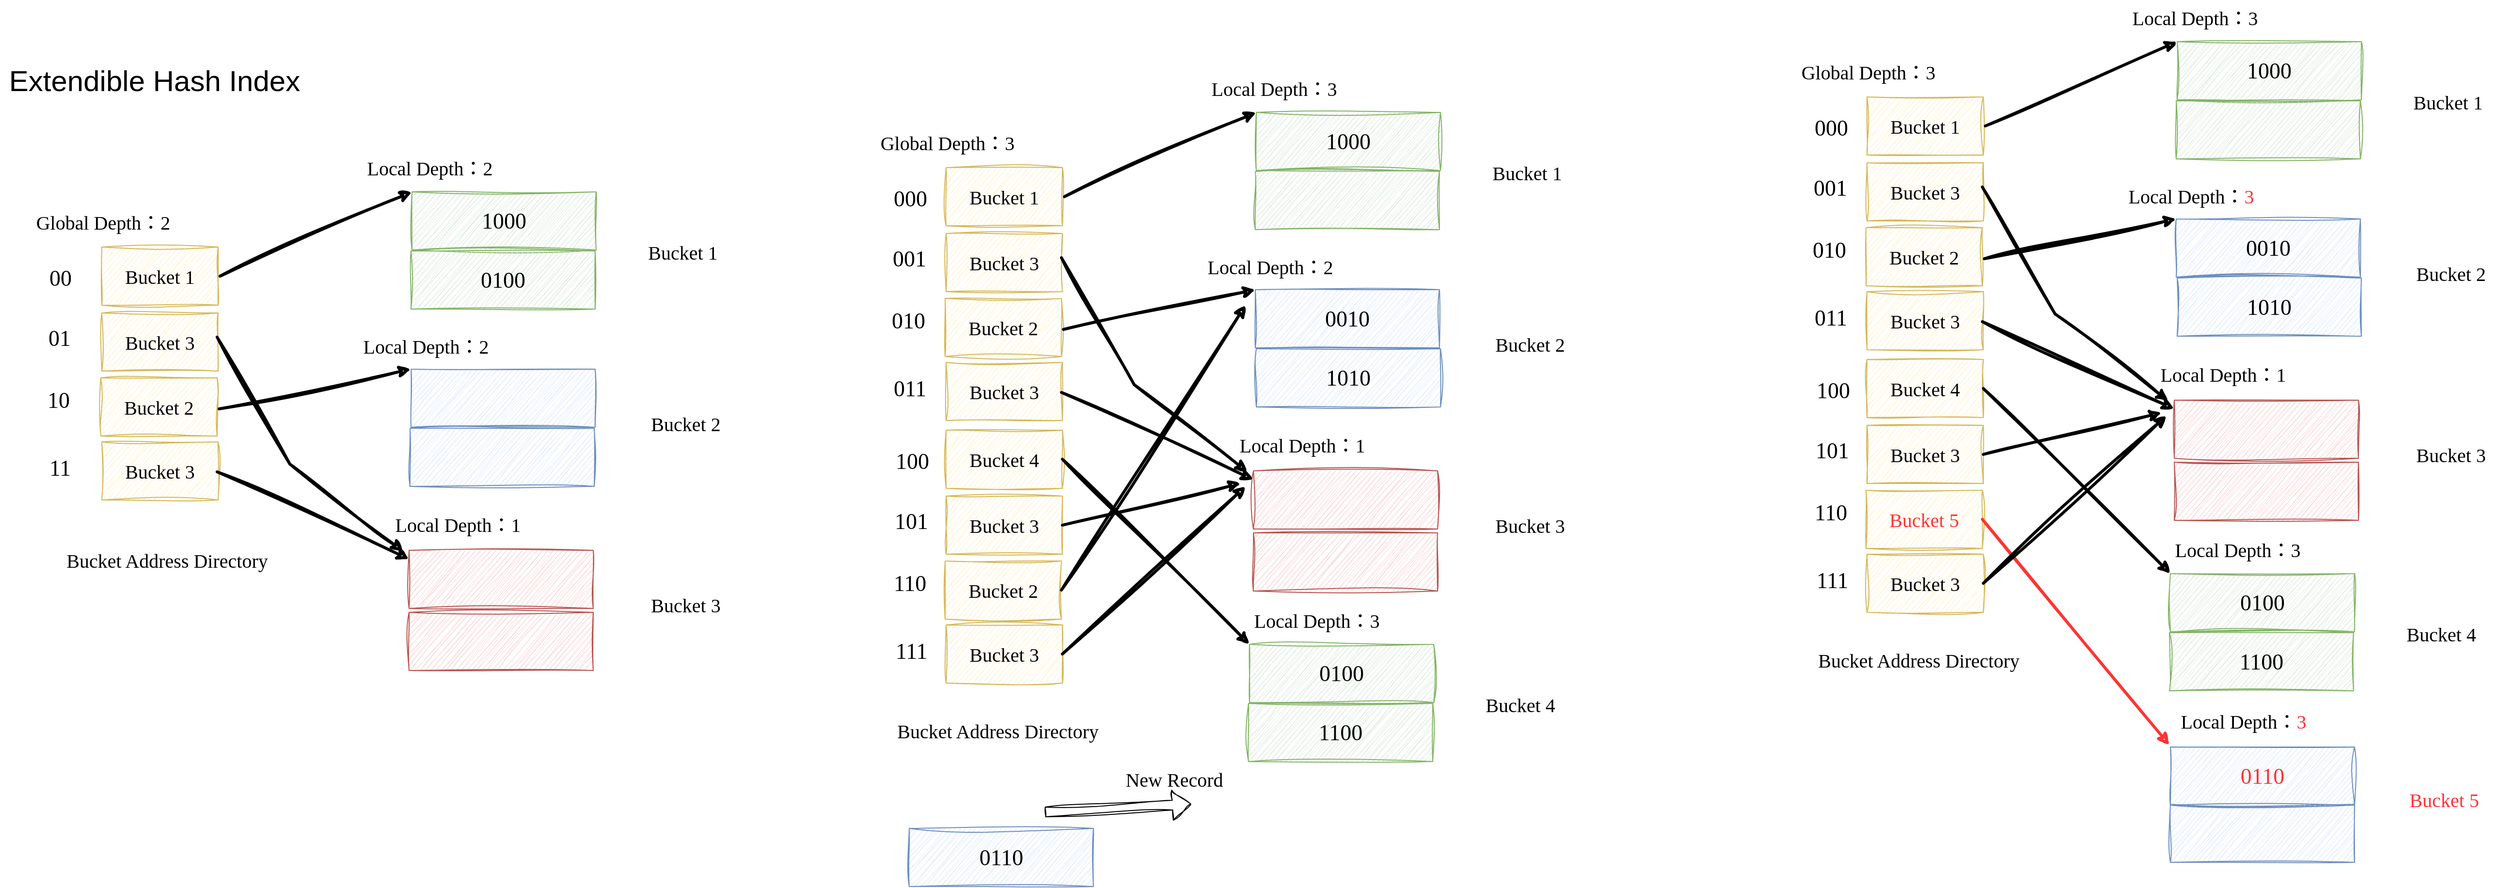<mxfile version="22.1.0" type="github">
  <diagram name="第 1 页" id="Q8duIhHhUfBPON7KNC7M">
    <mxGraphModel dx="1992" dy="2708" grid="0" gridSize="10" guides="0" tooltips="1" connect="1" arrows="1" fold="1" page="0" pageScale="1" pageWidth="827" pageHeight="1169" math="0" shadow="0">
      <root>
        <mxCell id="0" />
        <mxCell id="1" parent="0" />
        <mxCell id="cExm4EOuze4kh879jA_V-1" value="Bucket 1" style="rounded=0;whiteSpace=wrap;html=1;sketch=1;curveFitting=1;jiggle=2;fontFamily=Comic Sans MS;fillColor=#fff2cc;strokeColor=#d6b656;fontSize=20;" parent="1" vertex="1">
          <mxGeometry x="151" y="-1061" width="120" height="60" as="geometry" />
        </mxCell>
        <mxCell id="cExm4EOuze4kh879jA_V-2" value="Bucket 3" style="rounded=0;whiteSpace=wrap;html=1;sketch=1;curveFitting=1;jiggle=2;fontFamily=Comic Sans MS;fillColor=#fff2cc;strokeColor=#d6b656;fontSize=20;" parent="1" vertex="1">
          <mxGeometry x="151" y="-993" width="120" height="60" as="geometry" />
        </mxCell>
        <mxCell id="cExm4EOuze4kh879jA_V-3" value="Bucket 2" style="rounded=0;whiteSpace=wrap;html=1;sketch=1;curveFitting=1;jiggle=2;fontFamily=Comic Sans MS;fillColor=#fff2cc;strokeColor=#d6b656;fontSize=20;" parent="1" vertex="1">
          <mxGeometry x="150" y="-926" width="120" height="60" as="geometry" />
        </mxCell>
        <mxCell id="cExm4EOuze4kh879jA_V-7" value="Bucket 3" style="rounded=0;whiteSpace=wrap;html=1;sketch=1;curveFitting=1;jiggle=2;fontFamily=Comic Sans MS;fillColor=#fff2cc;strokeColor=#d6b656;fontSize=20;" parent="1" vertex="1">
          <mxGeometry x="151" y="-860" width="120" height="60" as="geometry" />
        </mxCell>
        <mxCell id="cExm4EOuze4kh879jA_V-8" value="&lt;span style=&quot;font-size: 23px;&quot;&gt;1000&lt;/span&gt;" style="rounded=0;whiteSpace=wrap;html=1;sketch=1;curveFitting=1;jiggle=2;fontFamily=Comic Sans MS;fillColor=#d5e8d4;strokeColor=#82b366;" parent="1" vertex="1">
          <mxGeometry x="471" y="-1118" width="190" height="60" as="geometry" />
        </mxCell>
        <mxCell id="cExm4EOuze4kh879jA_V-9" value="" style="rounded=0;whiteSpace=wrap;html=1;sketch=1;curveFitting=1;jiggle=2;fontFamily=Comic Sans MS;fillColor=#f8cecc;strokeColor=#b85450;" parent="1" vertex="1">
          <mxGeometry x="468" y="-748" width="190" height="60" as="geometry" />
        </mxCell>
        <mxCell id="cExm4EOuze4kh879jA_V-10" value="" style="rounded=0;whiteSpace=wrap;html=1;sketch=1;curveFitting=1;jiggle=2;fontFamily=Comic Sans MS;fillColor=#d5e8d4;strokeColor=#82b366;" parent="1" vertex="1">
          <mxGeometry x="470" y="-1057" width="190" height="60" as="geometry" />
        </mxCell>
        <mxCell id="cExm4EOuze4kh879jA_V-12" value="&lt;font style=&quot;font-size: 23px;&quot;&gt;0010&lt;/font&gt;" style="rounded=0;whiteSpace=wrap;html=1;sketch=1;curveFitting=1;jiggle=2;fontFamily=Comic Sans MS;fillColor=#dae8fc;strokeColor=#6c8ebf;fontSize=23;" parent="1" vertex="1">
          <mxGeometry x="470" y="-935" width="190" height="60" as="geometry" />
        </mxCell>
        <mxCell id="cExm4EOuze4kh879jA_V-13" value="1010" style="rounded=0;whiteSpace=wrap;html=1;sketch=1;curveFitting=1;jiggle=2;fontFamily=Comic Sans MS;fillColor=#dae8fc;strokeColor=#6c8ebf;fontSize=23;" parent="1" vertex="1">
          <mxGeometry x="471" y="-874" width="190" height="60" as="geometry" />
        </mxCell>
        <mxCell id="Nz6cZ3UgfN3enogNb3HP-1" value="&lt;font style=&quot;font-size: 20px;&quot;&gt;Global Depth：3&lt;/font&gt;" style="text;html=1;align=center;verticalAlign=middle;resizable=0;points=[];autosize=1;strokeColor=none;fillColor=none;fontFamily=Comic Sans MS;" parent="1" vertex="1">
          <mxGeometry x="67" y="-1105" width="170" height="36" as="geometry" />
        </mxCell>
        <mxCell id="Nz6cZ3UgfN3enogNb3HP-2" value="" style="rounded=0;whiteSpace=wrap;html=1;sketch=1;curveFitting=1;jiggle=2;fontFamily=Comic Sans MS;fillColor=#f8cecc;strokeColor=#b85450;" parent="1" vertex="1">
          <mxGeometry x="468" y="-684" width="190" height="60" as="geometry" />
        </mxCell>
        <mxCell id="Nz6cZ3UgfN3enogNb3HP-3" value="&lt;font style=&quot;font-size: 20px;&quot;&gt;Local Depth：3&lt;/font&gt;" style="text;html=1;align=center;verticalAlign=middle;resizable=0;points=[];autosize=1;strokeColor=none;fillColor=none;fontFamily=Comic Sans MS;" parent="1" vertex="1">
          <mxGeometry x="408" y="-1161" width="161" height="36" as="geometry" />
        </mxCell>
        <mxCell id="Nz6cZ3UgfN3enogNb3HP-4" value="&lt;font style=&quot;font-size: 20px;&quot;&gt;Local Depth：2&lt;/font&gt;" style="text;html=1;align=center;verticalAlign=middle;resizable=0;points=[];autosize=1;strokeColor=none;fillColor=none;fontFamily=Comic Sans MS;" parent="1" vertex="1">
          <mxGeometry x="404" y="-977" width="161" height="36" as="geometry" />
        </mxCell>
        <mxCell id="Nz6cZ3UgfN3enogNb3HP-5" value="&lt;font style=&quot;font-size: 20px;&quot;&gt;Local Depth：1&lt;/font&gt;" style="text;html=1;align=center;verticalAlign=middle;resizable=0;points=[];autosize=1;strokeColor=none;fillColor=none;fontFamily=Comic Sans MS;" parent="1" vertex="1">
          <mxGeometry x="439" y="-793" width="158" height="36" as="geometry" />
        </mxCell>
        <mxCell id="Nz6cZ3UgfN3enogNb3HP-6" value="" style="endArrow=classic;html=1;rounded=0;sketch=1;curveFitting=1;jiggle=2;entryX=0;entryY=0;entryDx=0;entryDy=0;strokeWidth=3;" parent="1" target="cExm4EOuze4kh879jA_V-8" edge="1">
          <mxGeometry width="50" height="50" relative="1" as="geometry">
            <mxPoint x="273" y="-1031" as="sourcePoint" />
            <mxPoint x="422" y="-1087" as="targetPoint" />
          </mxGeometry>
        </mxCell>
        <mxCell id="Nz6cZ3UgfN3enogNb3HP-7" value="" style="endArrow=classic;html=1;rounded=0;sketch=1;curveFitting=1;jiggle=2;entryX=-0.032;entryY=0.017;entryDx=0;entryDy=0;strokeWidth=3;entryPerimeter=0;" parent="1" target="cExm4EOuze4kh879jA_V-9" edge="1">
          <mxGeometry width="50" height="50" relative="1" as="geometry">
            <mxPoint x="270" y="-968" as="sourcePoint" />
            <mxPoint x="468" y="-1055" as="targetPoint" />
            <Array as="points">
              <mxPoint x="345" y="-837" />
            </Array>
          </mxGeometry>
        </mxCell>
        <mxCell id="Nz6cZ3UgfN3enogNb3HP-9" value="" style="endArrow=classic;html=1;rounded=0;sketch=1;curveFitting=1;jiggle=2;entryX=0;entryY=0;entryDx=0;entryDy=0;strokeWidth=3;" parent="1" target="cExm4EOuze4kh879jA_V-12" edge="1">
          <mxGeometry width="50" height="50" relative="1" as="geometry">
            <mxPoint x="272" y="-894" as="sourcePoint" />
            <mxPoint x="470" y="-981" as="targetPoint" />
          </mxGeometry>
        </mxCell>
        <mxCell id="Nz6cZ3UgfN3enogNb3HP-10" value="" style="endArrow=classic;html=1;rounded=0;sketch=1;curveFitting=1;jiggle=2;strokeWidth=3;entryX=0;entryY=0.15;entryDx=0;entryDy=0;entryPerimeter=0;" parent="1" target="cExm4EOuze4kh879jA_V-9" edge="1">
          <mxGeometry width="50" height="50" relative="1" as="geometry">
            <mxPoint x="270" y="-829" as="sourcePoint" />
            <mxPoint x="450" y="-739" as="targetPoint" />
          </mxGeometry>
        </mxCell>
        <mxCell id="Nz6cZ3UgfN3enogNb3HP-11" value="&lt;font style=&quot;font-size: 20px;&quot;&gt;Bucket 1&lt;/font&gt;" style="text;html=1;align=center;verticalAlign=middle;resizable=0;points=[];autosize=1;strokeColor=none;fillColor=none;fontFamily=Comic Sans MS;" parent="1" vertex="1">
          <mxGeometry x="701" y="-1074" width="97" height="36" as="geometry" />
        </mxCell>
        <mxCell id="Nz6cZ3UgfN3enogNb3HP-12" value="&lt;font style=&quot;font-size: 20px;&quot;&gt;Bucket 2&lt;/font&gt;" style="text;html=1;align=center;verticalAlign=middle;resizable=0;points=[];autosize=1;strokeColor=none;fillColor=none;fontFamily=Comic Sans MS;" parent="1" vertex="1">
          <mxGeometry x="702" y="-897" width="101" height="36" as="geometry" />
        </mxCell>
        <mxCell id="Nz6cZ3UgfN3enogNb3HP-13" value="&lt;font style=&quot;font-size: 20px;&quot;&gt;Bucket 3&lt;/font&gt;" style="text;html=1;align=center;verticalAlign=middle;resizable=0;points=[];autosize=1;strokeColor=none;fillColor=none;fontFamily=Comic Sans MS;" parent="1" vertex="1">
          <mxGeometry x="702" y="-710" width="101" height="36" as="geometry" />
        </mxCell>
        <mxCell id="Nz6cZ3UgfN3enogNb3HP-14" value="&lt;font style=&quot;font-size: 20px;&quot;&gt;Bucket Address Directory&lt;/font&gt;" style="text;html=1;align=center;verticalAlign=middle;resizable=0;points=[];autosize=1;strokeColor=none;fillColor=none;fontFamily=Comic Sans MS;" parent="1" vertex="1">
          <mxGeometry x="72" y="-498" width="263" height="36" as="geometry" />
        </mxCell>
        <mxCell id="Nz6cZ3UgfN3enogNb3HP-16" value="&lt;span style=&quot;color: rgb(0, 0, 0); font-family: &amp;quot;Comic Sans MS&amp;quot;; font-size: 23px; font-style: normal; font-variant-ligatures: normal; font-variant-caps: normal; font-weight: 400; letter-spacing: normal; orphans: 2; text-align: center; text-indent: 0px; text-transform: none; widows: 2; word-spacing: 0px; -webkit-text-stroke-width: 0px; background-color: rgb(255, 255, 255); text-decoration-thickness: initial; text-decoration-style: initial; text-decoration-color: initial; float: none; display: inline !important;&quot;&gt;000&lt;/span&gt;" style="text;whiteSpace=wrap;html=1;" parent="1" vertex="1">
          <mxGeometry x="95" y="-1049" width="56" height="50" as="geometry" />
        </mxCell>
        <mxCell id="Nz6cZ3UgfN3enogNb3HP-17" value="&lt;span style=&quot;color: rgb(0, 0, 0); font-family: &amp;quot;Comic Sans MS&amp;quot;; font-size: 23px; font-style: normal; font-variant-ligatures: normal; font-variant-caps: normal; font-weight: 400; letter-spacing: normal; orphans: 2; text-align: center; text-indent: 0px; text-transform: none; widows: 2; word-spacing: 0px; -webkit-text-stroke-width: 0px; background-color: rgb(255, 255, 255); text-decoration-thickness: initial; text-decoration-style: initial; text-decoration-color: initial; float: none; display: inline !important;&quot;&gt;001&lt;/span&gt;" style="text;whiteSpace=wrap;html=1;" parent="1" vertex="1">
          <mxGeometry x="94" y="-987" width="52" height="50" as="geometry" />
        </mxCell>
        <mxCell id="Nz6cZ3UgfN3enogNb3HP-18" value="&lt;span style=&quot;color: rgb(0, 0, 0); font-family: &amp;quot;Comic Sans MS&amp;quot;; font-size: 23px; font-style: normal; font-variant-ligatures: normal; font-variant-caps: normal; font-weight: 400; letter-spacing: normal; orphans: 2; text-align: center; text-indent: 0px; text-transform: none; widows: 2; word-spacing: 0px; -webkit-text-stroke-width: 0px; background-color: rgb(255, 255, 255); text-decoration-thickness: initial; text-decoration-style: initial; text-decoration-color: initial; float: none; display: inline !important;&quot;&gt;010&lt;/span&gt;" style="text;whiteSpace=wrap;html=1;" parent="1" vertex="1">
          <mxGeometry x="93" y="-923" width="52" height="50" as="geometry" />
        </mxCell>
        <mxCell id="Nz6cZ3UgfN3enogNb3HP-19" value="&lt;span style=&quot;color: rgb(0, 0, 0); font-family: &amp;quot;Comic Sans MS&amp;quot;; font-size: 23px; font-style: normal; font-variant-ligatures: normal; font-variant-caps: normal; font-weight: 400; letter-spacing: normal; orphans: 2; text-align: center; text-indent: 0px; text-transform: none; widows: 2; word-spacing: 0px; -webkit-text-stroke-width: 0px; background-color: rgb(255, 255, 255); text-decoration-thickness: initial; text-decoration-style: initial; text-decoration-color: initial; float: none; display: inline !important;&quot;&gt;011&lt;/span&gt;" style="text;whiteSpace=wrap;html=1;" parent="1" vertex="1">
          <mxGeometry x="95" y="-853" width="49" height="50" as="geometry" />
        </mxCell>
        <mxCell id="Nz6cZ3UgfN3enogNb3HP-21" value="Bucket 4" style="rounded=0;whiteSpace=wrap;html=1;sketch=1;curveFitting=1;jiggle=2;fontFamily=Comic Sans MS;fillColor=#fff2cc;strokeColor=#d6b656;fontSize=20;" parent="1" vertex="1">
          <mxGeometry x="151" y="-790" width="120" height="60" as="geometry" />
        </mxCell>
        <mxCell id="Nz6cZ3UgfN3enogNb3HP-22" value="Bucket 3" style="rounded=0;whiteSpace=wrap;html=1;sketch=1;curveFitting=1;jiggle=2;fontFamily=Comic Sans MS;fillColor=#fff2cc;strokeColor=#d6b656;fontSize=20;" parent="1" vertex="1">
          <mxGeometry x="151" y="-722" width="120" height="60" as="geometry" />
        </mxCell>
        <mxCell id="Nz6cZ3UgfN3enogNb3HP-23" value="Bucket 2" style="rounded=0;whiteSpace=wrap;html=1;sketch=1;curveFitting=1;jiggle=2;fontFamily=Comic Sans MS;fillColor=#fff2cc;strokeColor=#d6b656;fontSize=20;" parent="1" vertex="1">
          <mxGeometry x="150" y="-655" width="120" height="60" as="geometry" />
        </mxCell>
        <mxCell id="Nz6cZ3UgfN3enogNb3HP-24" value="Bucket 3" style="rounded=0;whiteSpace=wrap;html=1;sketch=1;curveFitting=1;jiggle=2;fontFamily=Comic Sans MS;fillColor=#fff2cc;strokeColor=#d6b656;fontSize=20;" parent="1" vertex="1">
          <mxGeometry x="151" y="-589" width="120" height="60" as="geometry" />
        </mxCell>
        <mxCell id="Nz6cZ3UgfN3enogNb3HP-25" value="&lt;span style=&quot;color: rgb(0, 0, 0); font-family: &amp;quot;Comic Sans MS&amp;quot;; font-size: 23px; font-style: normal; font-variant-ligatures: normal; font-variant-caps: normal; font-weight: 400; letter-spacing: normal; orphans: 2; text-align: center; text-indent: 0px; text-transform: none; widows: 2; word-spacing: 0px; -webkit-text-stroke-width: 0px; background-color: rgb(255, 255, 255); text-decoration-thickness: initial; text-decoration-style: initial; text-decoration-color: initial; float: none; display: inline !important;&quot;&gt;100&lt;/span&gt;" style="text;whiteSpace=wrap;html=1;" parent="1" vertex="1">
          <mxGeometry x="97" y="-778" width="56" height="50" as="geometry" />
        </mxCell>
        <mxCell id="Nz6cZ3UgfN3enogNb3HP-26" value="&lt;span style=&quot;color: rgb(0, 0, 0); font-family: &amp;quot;Comic Sans MS&amp;quot;; font-size: 23px; font-style: normal; font-variant-ligatures: normal; font-variant-caps: normal; font-weight: 400; letter-spacing: normal; orphans: 2; text-align: center; text-indent: 0px; text-transform: none; widows: 2; word-spacing: 0px; -webkit-text-stroke-width: 0px; background-color: rgb(255, 255, 255); text-decoration-thickness: initial; text-decoration-style: initial; text-decoration-color: initial; float: none; display: inline !important;&quot;&gt;101&lt;/span&gt;" style="text;whiteSpace=wrap;html=1;" parent="1" vertex="1">
          <mxGeometry x="96" y="-716" width="52" height="50" as="geometry" />
        </mxCell>
        <mxCell id="Nz6cZ3UgfN3enogNb3HP-27" value="&lt;span style=&quot;color: rgb(0, 0, 0); font-family: &amp;quot;Comic Sans MS&amp;quot;; font-size: 23px; font-style: normal; font-variant-ligatures: normal; font-variant-caps: normal; font-weight: 400; letter-spacing: normal; orphans: 2; text-align: center; text-indent: 0px; text-transform: none; widows: 2; word-spacing: 0px; -webkit-text-stroke-width: 0px; background-color: rgb(255, 255, 255); text-decoration-thickness: initial; text-decoration-style: initial; text-decoration-color: initial; float: none; display: inline !important;&quot;&gt;110&lt;/span&gt;" style="text;whiteSpace=wrap;html=1;" parent="1" vertex="1">
          <mxGeometry x="95" y="-652" width="52" height="50" as="geometry" />
        </mxCell>
        <mxCell id="Nz6cZ3UgfN3enogNb3HP-28" value="&lt;span style=&quot;color: rgb(0, 0, 0); font-family: &amp;quot;Comic Sans MS&amp;quot;; font-size: 23px; font-style: normal; font-variant-ligatures: normal; font-variant-caps: normal; font-weight: 400; letter-spacing: normal; orphans: 2; text-align: center; text-indent: 0px; text-transform: none; widows: 2; word-spacing: 0px; -webkit-text-stroke-width: 0px; background-color: rgb(255, 255, 255); text-decoration-thickness: initial; text-decoration-style: initial; text-decoration-color: initial; float: none; display: inline !important;&quot;&gt;111&lt;/span&gt;" style="text;whiteSpace=wrap;html=1;" parent="1" vertex="1">
          <mxGeometry x="97" y="-582" width="49" height="50" as="geometry" />
        </mxCell>
        <mxCell id="Nz6cZ3UgfN3enogNb3HP-29" value="0100" style="rounded=0;whiteSpace=wrap;html=1;sketch=1;curveFitting=1;jiggle=2;fontFamily=Comic Sans MS;fillColor=#d5e8d4;strokeColor=#82b366;fontSize=23;" parent="1" vertex="1">
          <mxGeometry x="464" y="-569" width="190" height="60" as="geometry" />
        </mxCell>
        <mxCell id="Nz6cZ3UgfN3enogNb3HP-30" value="1100" style="rounded=0;whiteSpace=wrap;html=1;sketch=1;curveFitting=1;jiggle=2;fontFamily=Comic Sans MS;fillColor=#d5e8d4;strokeColor=#82b366;fontSize=23;" parent="1" vertex="1">
          <mxGeometry x="463" y="-508" width="190" height="60" as="geometry" />
        </mxCell>
        <mxCell id="Nz6cZ3UgfN3enogNb3HP-31" value="&lt;font style=&quot;font-size: 20px;&quot;&gt;Local Depth：3&lt;/font&gt;" style="text;html=1;align=center;verticalAlign=middle;resizable=0;points=[];autosize=1;strokeColor=none;fillColor=none;fontFamily=Comic Sans MS;" parent="1" vertex="1">
          <mxGeometry x="452" y="-612" width="161" height="36" as="geometry" />
        </mxCell>
        <mxCell id="Nz6cZ3UgfN3enogNb3HP-32" value="&lt;font style=&quot;font-size: 20px;&quot;&gt;Bucket 4&lt;/font&gt;" style="text;html=1;align=center;verticalAlign=middle;resizable=0;points=[];autosize=1;strokeColor=none;fillColor=none;fontFamily=Comic Sans MS;" parent="1" vertex="1">
          <mxGeometry x="692" y="-525" width="101" height="36" as="geometry" />
        </mxCell>
        <mxCell id="Nz6cZ3UgfN3enogNb3HP-33" value="" style="endArrow=classic;html=1;rounded=0;sketch=1;curveFitting=1;jiggle=2;strokeWidth=3;exitX=1;exitY=0.5;exitDx=0;exitDy=0;" parent="1" source="Nz6cZ3UgfN3enogNb3HP-23" edge="1">
          <mxGeometry width="50" height="50" relative="1" as="geometry">
            <mxPoint x="282" y="-884" as="sourcePoint" />
            <mxPoint x="460" y="-919" as="targetPoint" />
          </mxGeometry>
        </mxCell>
        <mxCell id="Nz6cZ3UgfN3enogNb3HP-34" value="" style="endArrow=classic;html=1;rounded=0;sketch=1;curveFitting=1;jiggle=2;strokeWidth=3;exitX=1;exitY=0.5;exitDx=0;exitDy=0;" parent="1" source="Nz6cZ3UgfN3enogNb3HP-24" edge="1">
          <mxGeometry width="50" height="50" relative="1" as="geometry">
            <mxPoint x="280" y="-819" as="sourcePoint" />
            <mxPoint x="460" y="-732" as="targetPoint" />
          </mxGeometry>
        </mxCell>
        <mxCell id="Nz6cZ3UgfN3enogNb3HP-35" value="" style="endArrow=classic;html=1;rounded=0;sketch=1;curveFitting=1;jiggle=2;strokeWidth=3;exitX=1;exitY=0.5;exitDx=0;exitDy=0;" parent="1" source="Nz6cZ3UgfN3enogNb3HP-22" edge="1">
          <mxGeometry width="50" height="50" relative="1" as="geometry">
            <mxPoint x="280" y="-819" as="sourcePoint" />
            <mxPoint x="455" y="-735" as="targetPoint" />
          </mxGeometry>
        </mxCell>
        <mxCell id="Nz6cZ3UgfN3enogNb3HP-36" value="" style="endArrow=classic;html=1;rounded=0;sketch=1;curveFitting=1;jiggle=2;strokeWidth=3;entryX=0;entryY=0;entryDx=0;entryDy=0;exitX=1;exitY=0.5;exitDx=0;exitDy=0;" parent="1" source="Nz6cZ3UgfN3enogNb3HP-21" target="Nz6cZ3UgfN3enogNb3HP-29" edge="1">
          <mxGeometry width="50" height="50" relative="1" as="geometry">
            <mxPoint x="274" y="-756" as="sourcePoint" />
            <mxPoint x="472" y="-666" as="targetPoint" />
          </mxGeometry>
        </mxCell>
        <mxCell id="Nz6cZ3UgfN3enogNb3HP-37" value="Bucket 1" style="rounded=0;whiteSpace=wrap;html=1;sketch=1;curveFitting=1;jiggle=2;fontFamily=Comic Sans MS;fillColor=#fff2cc;strokeColor=#d6b656;fontSize=20;" parent="1" vertex="1">
          <mxGeometry x="-720" y="-979" width="120" height="60" as="geometry" />
        </mxCell>
        <mxCell id="Nz6cZ3UgfN3enogNb3HP-38" value="Bucket 3" style="rounded=0;whiteSpace=wrap;html=1;sketch=1;curveFitting=1;jiggle=2;fontFamily=Comic Sans MS;fillColor=#fff2cc;strokeColor=#d6b656;fontSize=20;" parent="1" vertex="1">
          <mxGeometry x="-720" y="-911" width="120" height="60" as="geometry" />
        </mxCell>
        <mxCell id="Nz6cZ3UgfN3enogNb3HP-39" value="Bucket 2" style="rounded=0;whiteSpace=wrap;html=1;sketch=1;curveFitting=1;jiggle=2;fontFamily=Comic Sans MS;fillColor=#fff2cc;strokeColor=#d6b656;fontSize=20;" parent="1" vertex="1">
          <mxGeometry x="-721" y="-844" width="120" height="60" as="geometry" />
        </mxCell>
        <mxCell id="Nz6cZ3UgfN3enogNb3HP-40" value="Bucket 3" style="rounded=0;whiteSpace=wrap;html=1;sketch=1;curveFitting=1;jiggle=2;fontFamily=Comic Sans MS;fillColor=#fff2cc;strokeColor=#d6b656;fontSize=20;" parent="1" vertex="1">
          <mxGeometry x="-720" y="-778" width="120" height="60" as="geometry" />
        </mxCell>
        <mxCell id="Nz6cZ3UgfN3enogNb3HP-41" value="&lt;span style=&quot;font-size: 23px;&quot;&gt;1000&lt;/span&gt;" style="rounded=0;whiteSpace=wrap;html=1;sketch=1;curveFitting=1;jiggle=2;fontFamily=Comic Sans MS;fillColor=#d5e8d4;strokeColor=#82b366;" parent="1" vertex="1">
          <mxGeometry x="-400" y="-1036" width="190" height="60" as="geometry" />
        </mxCell>
        <mxCell id="Nz6cZ3UgfN3enogNb3HP-42" value="" style="rounded=0;whiteSpace=wrap;html=1;sketch=1;curveFitting=1;jiggle=2;fontFamily=Comic Sans MS;fillColor=#f8cecc;strokeColor=#b85450;" parent="1" vertex="1">
          <mxGeometry x="-403" y="-666" width="190" height="60" as="geometry" />
        </mxCell>
        <mxCell id="Nz6cZ3UgfN3enogNb3HP-43" value="&lt;font style=&quot;font-size: 23px;&quot;&gt;0100&lt;/font&gt;" style="rounded=0;whiteSpace=wrap;html=1;sketch=1;curveFitting=1;jiggle=2;fontFamily=Comic Sans MS;fillColor=#d5e8d4;strokeColor=#82b366;" parent="1" vertex="1">
          <mxGeometry x="-401" y="-975" width="190" height="60" as="geometry" />
        </mxCell>
        <mxCell id="Nz6cZ3UgfN3enogNb3HP-44" value="" style="rounded=0;whiteSpace=wrap;html=1;sketch=1;curveFitting=1;jiggle=2;fontFamily=Comic Sans MS;fillColor=#dae8fc;strokeColor=#6c8ebf;" parent="1" vertex="1">
          <mxGeometry x="-401" y="-853" width="190" height="60" as="geometry" />
        </mxCell>
        <mxCell id="Nz6cZ3UgfN3enogNb3HP-45" value="" style="rounded=0;whiteSpace=wrap;html=1;sketch=1;curveFitting=1;jiggle=2;fontFamily=Comic Sans MS;fillColor=#dae8fc;strokeColor=#6c8ebf;" parent="1" vertex="1">
          <mxGeometry x="-402" y="-792" width="190" height="60" as="geometry" />
        </mxCell>
        <mxCell id="Nz6cZ3UgfN3enogNb3HP-46" value="&lt;font style=&quot;font-size: 20px;&quot;&gt;Global Depth：2&lt;/font&gt;" style="text;html=1;align=center;verticalAlign=middle;resizable=0;points=[];autosize=1;strokeColor=none;fillColor=none;fontFamily=Comic Sans MS;" parent="1" vertex="1">
          <mxGeometry x="-804" y="-1023" width="170" height="36" as="geometry" />
        </mxCell>
        <mxCell id="Nz6cZ3UgfN3enogNb3HP-47" value="" style="rounded=0;whiteSpace=wrap;html=1;sketch=1;curveFitting=1;jiggle=2;fontFamily=Comic Sans MS;fillColor=#f8cecc;strokeColor=#b85450;" parent="1" vertex="1">
          <mxGeometry x="-403" y="-602" width="190" height="60" as="geometry" />
        </mxCell>
        <mxCell id="Nz6cZ3UgfN3enogNb3HP-48" value="&lt;font style=&quot;font-size: 20px;&quot;&gt;Local Depth：2&lt;/font&gt;" style="text;html=1;align=center;verticalAlign=middle;resizable=0;points=[];autosize=1;strokeColor=none;fillColor=none;fontFamily=Comic Sans MS;" parent="1" vertex="1">
          <mxGeometry x="-463" y="-1079" width="161" height="36" as="geometry" />
        </mxCell>
        <mxCell id="Nz6cZ3UgfN3enogNb3HP-49" value="&lt;font style=&quot;font-size: 20px;&quot;&gt;Local Depth：2&lt;/font&gt;" style="text;html=1;align=center;verticalAlign=middle;resizable=0;points=[];autosize=1;strokeColor=none;fillColor=none;fontFamily=Comic Sans MS;" parent="1" vertex="1">
          <mxGeometry x="-467" y="-895" width="161" height="36" as="geometry" />
        </mxCell>
        <mxCell id="Nz6cZ3UgfN3enogNb3HP-50" value="&lt;font style=&quot;font-size: 20px;&quot;&gt;Local Depth：1&lt;/font&gt;" style="text;html=1;align=center;verticalAlign=middle;resizable=0;points=[];autosize=1;strokeColor=none;fillColor=none;fontFamily=Comic Sans MS;" parent="1" vertex="1">
          <mxGeometry x="-432" y="-711" width="158" height="36" as="geometry" />
        </mxCell>
        <mxCell id="Nz6cZ3UgfN3enogNb3HP-51" value="" style="endArrow=classic;html=1;rounded=0;sketch=1;curveFitting=1;jiggle=2;entryX=0;entryY=0;entryDx=0;entryDy=0;strokeWidth=3;" parent="1" target="Nz6cZ3UgfN3enogNb3HP-41" edge="1">
          <mxGeometry width="50" height="50" relative="1" as="geometry">
            <mxPoint x="-598" y="-949" as="sourcePoint" />
            <mxPoint x="-449" y="-1005" as="targetPoint" />
          </mxGeometry>
        </mxCell>
        <mxCell id="Nz6cZ3UgfN3enogNb3HP-52" value="" style="endArrow=classic;html=1;rounded=0;sketch=1;curveFitting=1;jiggle=2;entryX=-0.032;entryY=0.017;entryDx=0;entryDy=0;strokeWidth=3;entryPerimeter=0;" parent="1" target="Nz6cZ3UgfN3enogNb3HP-42" edge="1">
          <mxGeometry width="50" height="50" relative="1" as="geometry">
            <mxPoint x="-601" y="-886" as="sourcePoint" />
            <mxPoint x="-403" y="-973" as="targetPoint" />
            <Array as="points">
              <mxPoint x="-526" y="-755" />
            </Array>
          </mxGeometry>
        </mxCell>
        <mxCell id="Nz6cZ3UgfN3enogNb3HP-53" value="" style="endArrow=classic;html=1;rounded=0;sketch=1;curveFitting=1;jiggle=2;entryX=0;entryY=0;entryDx=0;entryDy=0;strokeWidth=3;" parent="1" target="Nz6cZ3UgfN3enogNb3HP-44" edge="1">
          <mxGeometry width="50" height="50" relative="1" as="geometry">
            <mxPoint x="-599" y="-812" as="sourcePoint" />
            <mxPoint x="-401" y="-899" as="targetPoint" />
          </mxGeometry>
        </mxCell>
        <mxCell id="Nz6cZ3UgfN3enogNb3HP-54" value="" style="endArrow=classic;html=1;rounded=0;sketch=1;curveFitting=1;jiggle=2;strokeWidth=3;entryX=0;entryY=0.15;entryDx=0;entryDy=0;entryPerimeter=0;" parent="1" target="Nz6cZ3UgfN3enogNb3HP-42" edge="1">
          <mxGeometry width="50" height="50" relative="1" as="geometry">
            <mxPoint x="-601" y="-747" as="sourcePoint" />
            <mxPoint x="-421" y="-657" as="targetPoint" />
          </mxGeometry>
        </mxCell>
        <mxCell id="Nz6cZ3UgfN3enogNb3HP-55" value="&lt;font style=&quot;font-size: 20px;&quot;&gt;Bucket 1&lt;/font&gt;" style="text;html=1;align=center;verticalAlign=middle;resizable=0;points=[];autosize=1;strokeColor=none;fillColor=none;fontFamily=Comic Sans MS;" parent="1" vertex="1">
          <mxGeometry x="-170" y="-992" width="97" height="36" as="geometry" />
        </mxCell>
        <mxCell id="Nz6cZ3UgfN3enogNb3HP-56" value="&lt;font style=&quot;font-size: 20px;&quot;&gt;Bucket 2&lt;/font&gt;" style="text;html=1;align=center;verticalAlign=middle;resizable=0;points=[];autosize=1;strokeColor=none;fillColor=none;fontFamily=Comic Sans MS;" parent="1" vertex="1">
          <mxGeometry x="-169" y="-815" width="101" height="36" as="geometry" />
        </mxCell>
        <mxCell id="Nz6cZ3UgfN3enogNb3HP-57" value="&lt;font style=&quot;font-size: 20px;&quot;&gt;Bucket 3&lt;/font&gt;" style="text;html=1;align=center;verticalAlign=middle;resizable=0;points=[];autosize=1;strokeColor=none;fillColor=none;fontFamily=Comic Sans MS;" parent="1" vertex="1">
          <mxGeometry x="-169" y="-628" width="101" height="36" as="geometry" />
        </mxCell>
        <mxCell id="Nz6cZ3UgfN3enogNb3HP-58" value="&lt;font style=&quot;font-size: 20px;&quot;&gt;Bucket Address Directory&lt;/font&gt;" style="text;html=1;align=center;verticalAlign=middle;resizable=0;points=[];autosize=1;strokeColor=none;fillColor=none;fontFamily=Comic Sans MS;" parent="1" vertex="1">
          <mxGeometry x="-785" y="-674" width="263" height="36" as="geometry" />
        </mxCell>
        <mxCell id="Nz6cZ3UgfN3enogNb3HP-59" value="&lt;span style=&quot;color: rgb(0, 0, 0); font-family: &amp;quot;Comic Sans MS&amp;quot;; font-size: 23px; font-style: normal; font-variant-ligatures: normal; font-variant-caps: normal; font-weight: 400; letter-spacing: normal; orphans: 2; text-align: center; text-indent: 0px; text-transform: none; widows: 2; word-spacing: 0px; -webkit-text-stroke-width: 0px; background-color: rgb(255, 255, 255); text-decoration-thickness: initial; text-decoration-style: initial; text-decoration-color: initial; float: none; display: inline !important;&quot;&gt;00&lt;/span&gt;" style="text;whiteSpace=wrap;html=1;" parent="1" vertex="1">
          <mxGeometry x="-776" y="-967" width="56" height="50" as="geometry" />
        </mxCell>
        <mxCell id="Nz6cZ3UgfN3enogNb3HP-60" value="&lt;span style=&quot;color: rgb(0, 0, 0); font-family: &amp;quot;Comic Sans MS&amp;quot;; font-size: 23px; font-style: normal; font-variant-ligatures: normal; font-variant-caps: normal; font-weight: 400; letter-spacing: normal; orphans: 2; text-align: center; text-indent: 0px; text-transform: none; widows: 2; word-spacing: 0px; -webkit-text-stroke-width: 0px; background-color: rgb(255, 255, 255); text-decoration-thickness: initial; text-decoration-style: initial; text-decoration-color: initial; float: none; display: inline !important;&quot;&gt;01&lt;/span&gt;" style="text;whiteSpace=wrap;html=1;" parent="1" vertex="1">
          <mxGeometry x="-777" y="-905" width="52" height="50" as="geometry" />
        </mxCell>
        <mxCell id="Nz6cZ3UgfN3enogNb3HP-61" value="&lt;span style=&quot;color: rgb(0, 0, 0); font-family: &amp;quot;Comic Sans MS&amp;quot;; font-size: 23px; font-style: normal; font-variant-ligatures: normal; font-variant-caps: normal; font-weight: 400; letter-spacing: normal; orphans: 2; text-align: center; text-indent: 0px; text-transform: none; widows: 2; word-spacing: 0px; -webkit-text-stroke-width: 0px; background-color: rgb(255, 255, 255); text-decoration-thickness: initial; text-decoration-style: initial; text-decoration-color: initial; float: none; display: inline !important;&quot;&gt;10&lt;/span&gt;" style="text;whiteSpace=wrap;html=1;" parent="1" vertex="1">
          <mxGeometry x="-778" y="-841" width="52" height="50" as="geometry" />
        </mxCell>
        <mxCell id="Nz6cZ3UgfN3enogNb3HP-62" value="&lt;span style=&quot;color: rgb(0, 0, 0); font-family: &amp;quot;Comic Sans MS&amp;quot;; font-size: 23px; font-style: normal; font-variant-ligatures: normal; font-variant-caps: normal; font-weight: 400; letter-spacing: normal; orphans: 2; text-align: center; text-indent: 0px; text-transform: none; widows: 2; word-spacing: 0px; -webkit-text-stroke-width: 0px; background-color: rgb(255, 255, 255); text-decoration-thickness: initial; text-decoration-style: initial; text-decoration-color: initial; float: none; display: inline !important;&quot;&gt;11&lt;/span&gt;" style="text;whiteSpace=wrap;html=1;" parent="1" vertex="1">
          <mxGeometry x="-776" y="-771" width="49" height="50" as="geometry" />
        </mxCell>
        <mxCell id="Nz6cZ3UgfN3enogNb3HP-79" value="0110" style="rounded=0;whiteSpace=wrap;html=1;sketch=1;curveFitting=1;jiggle=2;fontFamily=Comic Sans MS;fillColor=#dae8fc;strokeColor=#6c8ebf;fontSize=23;" parent="1" vertex="1">
          <mxGeometry x="113" y="-379" width="190" height="60" as="geometry" />
        </mxCell>
        <mxCell id="Nz6cZ3UgfN3enogNb3HP-80" value="" style="shape=flexArrow;endArrow=classic;html=1;rounded=0;sketch=1;curveFitting=1;jiggle=2;" parent="1" edge="1">
          <mxGeometry width="50" height="50" relative="1" as="geometry">
            <mxPoint x="253" y="-396" as="sourcePoint" />
            <mxPoint x="404" y="-404" as="targetPoint" />
          </mxGeometry>
        </mxCell>
        <mxCell id="Nz6cZ3UgfN3enogNb3HP-81" value="&lt;font style=&quot;font-size: 20px;&quot;&gt;New Record&lt;/font&gt;" style="text;html=1;align=center;verticalAlign=middle;resizable=0;points=[];autosize=1;strokeColor=none;fillColor=none;fontFamily=Comic Sans MS;" parent="1" vertex="1">
          <mxGeometry x="321" y="-448" width="130" height="36" as="geometry" />
        </mxCell>
        <mxCell id="Nz6cZ3UgfN3enogNb3HP-82" value="Bucket 1" style="rounded=0;whiteSpace=wrap;html=1;sketch=1;curveFitting=1;jiggle=2;fontFamily=Comic Sans MS;fillColor=#fff2cc;strokeColor=#d6b656;fontSize=20;" parent="1" vertex="1">
          <mxGeometry x="1101" y="-1134" width="120" height="60" as="geometry" />
        </mxCell>
        <mxCell id="Nz6cZ3UgfN3enogNb3HP-83" value="Bucket 3" style="rounded=0;whiteSpace=wrap;html=1;sketch=1;curveFitting=1;jiggle=2;fontFamily=Comic Sans MS;fillColor=#fff2cc;strokeColor=#d6b656;fontSize=20;" parent="1" vertex="1">
          <mxGeometry x="1101" y="-1066" width="120" height="60" as="geometry" />
        </mxCell>
        <mxCell id="Nz6cZ3UgfN3enogNb3HP-84" value="Bucket 2" style="rounded=0;whiteSpace=wrap;html=1;sketch=1;curveFitting=1;jiggle=2;fontFamily=Comic Sans MS;fillColor=#fff2cc;strokeColor=#d6b656;fontSize=20;" parent="1" vertex="1">
          <mxGeometry x="1100" y="-999" width="120" height="60" as="geometry" />
        </mxCell>
        <mxCell id="Nz6cZ3UgfN3enogNb3HP-85" value="Bucket 3" style="rounded=0;whiteSpace=wrap;html=1;sketch=1;curveFitting=1;jiggle=2;fontFamily=Comic Sans MS;fillColor=#fff2cc;strokeColor=#d6b656;fontSize=20;" parent="1" vertex="1">
          <mxGeometry x="1101" y="-933" width="120" height="60" as="geometry" />
        </mxCell>
        <mxCell id="Nz6cZ3UgfN3enogNb3HP-86" value="&lt;span style=&quot;font-size: 23px;&quot;&gt;1000&lt;/span&gt;" style="rounded=0;whiteSpace=wrap;html=1;sketch=1;curveFitting=1;jiggle=2;fontFamily=Comic Sans MS;fillColor=#d5e8d4;strokeColor=#82b366;" parent="1" vertex="1">
          <mxGeometry x="1421" y="-1191" width="190" height="60" as="geometry" />
        </mxCell>
        <mxCell id="Nz6cZ3UgfN3enogNb3HP-87" value="" style="rounded=0;whiteSpace=wrap;html=1;sketch=1;curveFitting=1;jiggle=2;fontFamily=Comic Sans MS;fillColor=#f8cecc;strokeColor=#b85450;" parent="1" vertex="1">
          <mxGeometry x="1418" y="-821" width="190" height="60" as="geometry" />
        </mxCell>
        <mxCell id="Nz6cZ3UgfN3enogNb3HP-88" value="" style="rounded=0;whiteSpace=wrap;html=1;sketch=1;curveFitting=1;jiggle=2;fontFamily=Comic Sans MS;fillColor=#d5e8d4;strokeColor=#82b366;" parent="1" vertex="1">
          <mxGeometry x="1420" y="-1130" width="190" height="60" as="geometry" />
        </mxCell>
        <mxCell id="Nz6cZ3UgfN3enogNb3HP-89" value="&lt;font style=&quot;font-size: 23px;&quot;&gt;0010&lt;/font&gt;" style="rounded=0;whiteSpace=wrap;html=1;sketch=1;curveFitting=1;jiggle=2;fontFamily=Comic Sans MS;fillColor=#dae8fc;strokeColor=#6c8ebf;fontSize=23;" parent="1" vertex="1">
          <mxGeometry x="1420" y="-1008" width="190" height="60" as="geometry" />
        </mxCell>
        <mxCell id="Nz6cZ3UgfN3enogNb3HP-90" value="1010" style="rounded=0;whiteSpace=wrap;html=1;sketch=1;curveFitting=1;jiggle=2;fontFamily=Comic Sans MS;fillColor=#dae8fc;strokeColor=#6c8ebf;fontSize=23;" parent="1" vertex="1">
          <mxGeometry x="1421" y="-947" width="190" height="60" as="geometry" />
        </mxCell>
        <mxCell id="Nz6cZ3UgfN3enogNb3HP-91" value="&lt;font style=&quot;font-size: 20px;&quot;&gt;Global Depth：3&lt;/font&gt;" style="text;html=1;align=center;verticalAlign=middle;resizable=0;points=[];autosize=1;strokeColor=none;fillColor=none;fontFamily=Comic Sans MS;" parent="1" vertex="1">
          <mxGeometry x="1017" y="-1178" width="170" height="36" as="geometry" />
        </mxCell>
        <mxCell id="Nz6cZ3UgfN3enogNb3HP-92" value="" style="rounded=0;whiteSpace=wrap;html=1;sketch=1;curveFitting=1;jiggle=2;fontFamily=Comic Sans MS;fillColor=#f8cecc;strokeColor=#b85450;" parent="1" vertex="1">
          <mxGeometry x="1418" y="-757" width="190" height="60" as="geometry" />
        </mxCell>
        <mxCell id="Nz6cZ3UgfN3enogNb3HP-93" value="&lt;font style=&quot;font-size: 20px;&quot;&gt;Local Depth：3&lt;/font&gt;" style="text;html=1;align=center;verticalAlign=middle;resizable=0;points=[];autosize=1;strokeColor=none;fillColor=none;fontFamily=Comic Sans MS;" parent="1" vertex="1">
          <mxGeometry x="1358" y="-1234" width="161" height="36" as="geometry" />
        </mxCell>
        <mxCell id="Nz6cZ3UgfN3enogNb3HP-94" value="&lt;font style=&quot;font-size: 20px;&quot;&gt;Local Depth：&lt;font color=&quot;#ff3333&quot;&gt;3&lt;/font&gt;&lt;/font&gt;" style="text;html=1;align=center;verticalAlign=middle;resizable=0;points=[];autosize=1;strokeColor=none;fillColor=none;fontFamily=Comic Sans MS;" parent="1" vertex="1">
          <mxGeometry x="1354" y="-1050" width="161" height="36" as="geometry" />
        </mxCell>
        <mxCell id="Nz6cZ3UgfN3enogNb3HP-95" value="&lt;font style=&quot;font-size: 20px;&quot;&gt;Local Depth：1&lt;/font&gt;" style="text;html=1;align=center;verticalAlign=middle;resizable=0;points=[];autosize=1;strokeColor=none;fillColor=none;fontFamily=Comic Sans MS;" parent="1" vertex="1">
          <mxGeometry x="1389" y="-866" width="158" height="36" as="geometry" />
        </mxCell>
        <mxCell id="Nz6cZ3UgfN3enogNb3HP-96" value="" style="endArrow=classic;html=1;rounded=0;sketch=1;curveFitting=1;jiggle=2;entryX=0;entryY=0;entryDx=0;entryDy=0;strokeWidth=3;" parent="1" target="Nz6cZ3UgfN3enogNb3HP-86" edge="1">
          <mxGeometry width="50" height="50" relative="1" as="geometry">
            <mxPoint x="1223" y="-1104" as="sourcePoint" />
            <mxPoint x="1372" y="-1160" as="targetPoint" />
          </mxGeometry>
        </mxCell>
        <mxCell id="Nz6cZ3UgfN3enogNb3HP-97" value="" style="endArrow=classic;html=1;rounded=0;sketch=1;curveFitting=1;jiggle=2;entryX=-0.032;entryY=0.017;entryDx=0;entryDy=0;strokeWidth=3;entryPerimeter=0;" parent="1" target="Nz6cZ3UgfN3enogNb3HP-87" edge="1">
          <mxGeometry width="50" height="50" relative="1" as="geometry">
            <mxPoint x="1220" y="-1041" as="sourcePoint" />
            <mxPoint x="1418" y="-1128" as="targetPoint" />
            <Array as="points">
              <mxPoint x="1295" y="-910" />
            </Array>
          </mxGeometry>
        </mxCell>
        <mxCell id="Nz6cZ3UgfN3enogNb3HP-98" value="" style="endArrow=classic;html=1;rounded=0;sketch=1;curveFitting=1;jiggle=2;entryX=0;entryY=0;entryDx=0;entryDy=0;strokeWidth=3;" parent="1" target="Nz6cZ3UgfN3enogNb3HP-89" edge="1">
          <mxGeometry width="50" height="50" relative="1" as="geometry">
            <mxPoint x="1222" y="-967" as="sourcePoint" />
            <mxPoint x="1420" y="-1054" as="targetPoint" />
          </mxGeometry>
        </mxCell>
        <mxCell id="Nz6cZ3UgfN3enogNb3HP-99" value="" style="endArrow=classic;html=1;rounded=0;sketch=1;curveFitting=1;jiggle=2;strokeWidth=3;entryX=0;entryY=0.15;entryDx=0;entryDy=0;entryPerimeter=0;" parent="1" target="Nz6cZ3UgfN3enogNb3HP-87" edge="1">
          <mxGeometry width="50" height="50" relative="1" as="geometry">
            <mxPoint x="1220" y="-902" as="sourcePoint" />
            <mxPoint x="1400" y="-812" as="targetPoint" />
          </mxGeometry>
        </mxCell>
        <mxCell id="Nz6cZ3UgfN3enogNb3HP-100" value="&lt;font style=&quot;font-size: 20px;&quot;&gt;Bucket 1&lt;/font&gt;" style="text;html=1;align=center;verticalAlign=middle;resizable=0;points=[];autosize=1;strokeColor=none;fillColor=none;fontFamily=Comic Sans MS;" parent="1" vertex="1">
          <mxGeometry x="1651" y="-1147" width="97" height="36" as="geometry" />
        </mxCell>
        <mxCell id="Nz6cZ3UgfN3enogNb3HP-101" value="&lt;font style=&quot;font-size: 20px;&quot;&gt;Bucket 2&lt;/font&gt;" style="text;html=1;align=center;verticalAlign=middle;resizable=0;points=[];autosize=1;strokeColor=none;fillColor=none;fontFamily=Comic Sans MS;" parent="1" vertex="1">
          <mxGeometry x="1652" y="-970" width="101" height="36" as="geometry" />
        </mxCell>
        <mxCell id="Nz6cZ3UgfN3enogNb3HP-102" value="&lt;font style=&quot;font-size: 20px;&quot;&gt;Bucket 3&lt;/font&gt;" style="text;html=1;align=center;verticalAlign=middle;resizable=0;points=[];autosize=1;strokeColor=none;fillColor=none;fontFamily=Comic Sans MS;" parent="1" vertex="1">
          <mxGeometry x="1652" y="-783" width="101" height="36" as="geometry" />
        </mxCell>
        <mxCell id="Nz6cZ3UgfN3enogNb3HP-103" value="&lt;font style=&quot;font-size: 20px;&quot;&gt;Bucket Address Directory&lt;/font&gt;" style="text;html=1;align=center;verticalAlign=middle;resizable=0;points=[];autosize=1;strokeColor=none;fillColor=none;fontFamily=Comic Sans MS;" parent="1" vertex="1">
          <mxGeometry x="1022" y="-571" width="263" height="36" as="geometry" />
        </mxCell>
        <mxCell id="Nz6cZ3UgfN3enogNb3HP-104" value="&lt;span style=&quot;color: rgb(0, 0, 0); font-family: &amp;quot;Comic Sans MS&amp;quot;; font-size: 23px; font-style: normal; font-variant-ligatures: normal; font-variant-caps: normal; font-weight: 400; letter-spacing: normal; orphans: 2; text-align: center; text-indent: 0px; text-transform: none; widows: 2; word-spacing: 0px; -webkit-text-stroke-width: 0px; background-color: rgb(255, 255, 255); text-decoration-thickness: initial; text-decoration-style: initial; text-decoration-color: initial; float: none; display: inline !important;&quot;&gt;000&lt;/span&gt;" style="text;whiteSpace=wrap;html=1;" parent="1" vertex="1">
          <mxGeometry x="1045" y="-1122" width="174" height="50" as="geometry" />
        </mxCell>
        <mxCell id="Nz6cZ3UgfN3enogNb3HP-105" value="&lt;span style=&quot;color: rgb(0, 0, 0); font-family: &amp;quot;Comic Sans MS&amp;quot;; font-size: 23px; font-style: normal; font-variant-ligatures: normal; font-variant-caps: normal; font-weight: 400; letter-spacing: normal; orphans: 2; text-align: center; text-indent: 0px; text-transform: none; widows: 2; word-spacing: 0px; -webkit-text-stroke-width: 0px; background-color: rgb(255, 255, 255); text-decoration-thickness: initial; text-decoration-style: initial; text-decoration-color: initial; float: none; display: inline !important;&quot;&gt;001&lt;/span&gt;" style="text;whiteSpace=wrap;html=1;" parent="1" vertex="1">
          <mxGeometry x="1044" y="-1060" width="52" height="50" as="geometry" />
        </mxCell>
        <mxCell id="Nz6cZ3UgfN3enogNb3HP-106" value="&lt;span style=&quot;color: rgb(0, 0, 0); font-family: &amp;quot;Comic Sans MS&amp;quot;; font-size: 23px; font-style: normal; font-variant-ligatures: normal; font-variant-caps: normal; font-weight: 400; letter-spacing: normal; orphans: 2; text-align: center; text-indent: 0px; text-transform: none; widows: 2; word-spacing: 0px; -webkit-text-stroke-width: 0px; background-color: rgb(255, 255, 255); text-decoration-thickness: initial; text-decoration-style: initial; text-decoration-color: initial; float: none; display: inline !important;&quot;&gt;010&lt;/span&gt;" style="text;whiteSpace=wrap;html=1;" parent="1" vertex="1">
          <mxGeometry x="1043" y="-996" width="52" height="50" as="geometry" />
        </mxCell>
        <mxCell id="Nz6cZ3UgfN3enogNb3HP-107" value="&lt;span style=&quot;color: rgb(0, 0, 0); font-family: &amp;quot;Comic Sans MS&amp;quot;; font-size: 23px; font-style: normal; font-variant-ligatures: normal; font-variant-caps: normal; font-weight: 400; letter-spacing: normal; orphans: 2; text-align: center; text-indent: 0px; text-transform: none; widows: 2; word-spacing: 0px; -webkit-text-stroke-width: 0px; background-color: rgb(255, 255, 255); text-decoration-thickness: initial; text-decoration-style: initial; text-decoration-color: initial; float: none; display: inline !important;&quot;&gt;011&lt;/span&gt;" style="text;whiteSpace=wrap;html=1;" parent="1" vertex="1">
          <mxGeometry x="1045" y="-926" width="49" height="50" as="geometry" />
        </mxCell>
        <mxCell id="Nz6cZ3UgfN3enogNb3HP-108" value="Bucket 4" style="rounded=0;whiteSpace=wrap;html=1;sketch=1;curveFitting=1;jiggle=2;fontFamily=Comic Sans MS;fillColor=#fff2cc;strokeColor=#d6b656;fontSize=20;" parent="1" vertex="1">
          <mxGeometry x="1101" y="-863" width="120" height="60" as="geometry" />
        </mxCell>
        <mxCell id="Nz6cZ3UgfN3enogNb3HP-109" value="Bucket 3" style="rounded=0;whiteSpace=wrap;html=1;sketch=1;curveFitting=1;jiggle=2;fontFamily=Comic Sans MS;fillColor=#fff2cc;strokeColor=#d6b656;fontSize=20;" parent="1" vertex="1">
          <mxGeometry x="1101" y="-795" width="120" height="60" as="geometry" />
        </mxCell>
        <mxCell id="Nz6cZ3UgfN3enogNb3HP-110" value="&lt;font color=&quot;#ff3333&quot;&gt;Bucket 5&lt;/font&gt;" style="rounded=0;whiteSpace=wrap;html=1;sketch=1;curveFitting=1;jiggle=2;fontFamily=Comic Sans MS;fillColor=#fff2cc;strokeColor=#d6b656;fontSize=20;" parent="1" vertex="1">
          <mxGeometry x="1100" y="-728" width="120" height="60" as="geometry" />
        </mxCell>
        <mxCell id="Nz6cZ3UgfN3enogNb3HP-111" value="Bucket 3" style="rounded=0;whiteSpace=wrap;html=1;sketch=1;curveFitting=1;jiggle=2;fontFamily=Comic Sans MS;fillColor=#fff2cc;strokeColor=#d6b656;fontSize=20;" parent="1" vertex="1">
          <mxGeometry x="1101" y="-662" width="120" height="60" as="geometry" />
        </mxCell>
        <mxCell id="Nz6cZ3UgfN3enogNb3HP-112" value="&lt;span style=&quot;color: rgb(0, 0, 0); font-family: &amp;quot;Comic Sans MS&amp;quot;; font-size: 23px; font-style: normal; font-variant-ligatures: normal; font-variant-caps: normal; font-weight: 400; letter-spacing: normal; orphans: 2; text-align: center; text-indent: 0px; text-transform: none; widows: 2; word-spacing: 0px; -webkit-text-stroke-width: 0px; background-color: rgb(255, 255, 255); text-decoration-thickness: initial; text-decoration-style: initial; text-decoration-color: initial; float: none; display: inline !important;&quot;&gt;100&lt;/span&gt;" style="text;whiteSpace=wrap;html=1;" parent="1" vertex="1">
          <mxGeometry x="1047" y="-851" width="56" height="50" as="geometry" />
        </mxCell>
        <mxCell id="Nz6cZ3UgfN3enogNb3HP-113" value="&lt;span style=&quot;color: rgb(0, 0, 0); font-family: &amp;quot;Comic Sans MS&amp;quot;; font-size: 23px; font-style: normal; font-variant-ligatures: normal; font-variant-caps: normal; font-weight: 400; letter-spacing: normal; orphans: 2; text-align: center; text-indent: 0px; text-transform: none; widows: 2; word-spacing: 0px; -webkit-text-stroke-width: 0px; background-color: rgb(255, 255, 255); text-decoration-thickness: initial; text-decoration-style: initial; text-decoration-color: initial; float: none; display: inline !important;&quot;&gt;101&lt;/span&gt;" style="text;whiteSpace=wrap;html=1;" parent="1" vertex="1">
          <mxGeometry x="1046" y="-789" width="52" height="50" as="geometry" />
        </mxCell>
        <mxCell id="Nz6cZ3UgfN3enogNb3HP-114" value="&lt;span style=&quot;color: rgb(0, 0, 0); font-family: &amp;quot;Comic Sans MS&amp;quot;; font-size: 23px; font-style: normal; font-variant-ligatures: normal; font-variant-caps: normal; font-weight: 400; letter-spacing: normal; orphans: 2; text-align: center; text-indent: 0px; text-transform: none; widows: 2; word-spacing: 0px; -webkit-text-stroke-width: 0px; background-color: rgb(255, 255, 255); text-decoration-thickness: initial; text-decoration-style: initial; text-decoration-color: initial; float: none; display: inline !important;&quot;&gt;110&lt;/span&gt;" style="text;whiteSpace=wrap;html=1;" parent="1" vertex="1">
          <mxGeometry x="1045" y="-725" width="52" height="50" as="geometry" />
        </mxCell>
        <mxCell id="Nz6cZ3UgfN3enogNb3HP-115" value="&lt;span style=&quot;color: rgb(0, 0, 0); font-family: &amp;quot;Comic Sans MS&amp;quot;; font-size: 23px; font-style: normal; font-variant-ligatures: normal; font-variant-caps: normal; font-weight: 400; letter-spacing: normal; orphans: 2; text-align: center; text-indent: 0px; text-transform: none; widows: 2; word-spacing: 0px; -webkit-text-stroke-width: 0px; background-color: rgb(255, 255, 255); text-decoration-thickness: initial; text-decoration-style: initial; text-decoration-color: initial; float: none; display: inline !important;&quot;&gt;111&lt;/span&gt;" style="text;whiteSpace=wrap;html=1;" parent="1" vertex="1">
          <mxGeometry x="1047" y="-655" width="49" height="50" as="geometry" />
        </mxCell>
        <mxCell id="Nz6cZ3UgfN3enogNb3HP-116" value="0100" style="rounded=0;whiteSpace=wrap;html=1;sketch=1;curveFitting=1;jiggle=2;fontFamily=Comic Sans MS;fillColor=#d5e8d4;strokeColor=#82b366;fontSize=23;" parent="1" vertex="1">
          <mxGeometry x="1414" y="-642" width="190" height="60" as="geometry" />
        </mxCell>
        <mxCell id="Nz6cZ3UgfN3enogNb3HP-117" value="1100" style="rounded=0;whiteSpace=wrap;html=1;sketch=1;curveFitting=1;jiggle=2;fontFamily=Comic Sans MS;fillColor=#d5e8d4;strokeColor=#82b366;fontSize=23;" parent="1" vertex="1">
          <mxGeometry x="1413" y="-581" width="190" height="60" as="geometry" />
        </mxCell>
        <mxCell id="Nz6cZ3UgfN3enogNb3HP-118" value="&lt;font style=&quot;font-size: 20px;&quot;&gt;Local Depth：3&lt;/font&gt;" style="text;html=1;align=center;verticalAlign=middle;resizable=0;points=[];autosize=1;strokeColor=none;fillColor=none;fontFamily=Comic Sans MS;" parent="1" vertex="1">
          <mxGeometry x="1402" y="-685" width="161" height="36" as="geometry" />
        </mxCell>
        <mxCell id="Nz6cZ3UgfN3enogNb3HP-119" value="&lt;font style=&quot;font-size: 20px;&quot;&gt;Bucket 4&lt;/font&gt;" style="text;html=1;align=center;verticalAlign=middle;resizable=0;points=[];autosize=1;strokeColor=none;fillColor=none;fontFamily=Comic Sans MS;" parent="1" vertex="1">
          <mxGeometry x="1642" y="-598" width="101" height="36" as="geometry" />
        </mxCell>
        <mxCell id="Nz6cZ3UgfN3enogNb3HP-120" value="" style="endArrow=classic;html=1;rounded=0;sketch=1;curveFitting=1;jiggle=2;strokeWidth=3;exitX=1;exitY=0.5;exitDx=0;exitDy=0;entryX=0;entryY=0;entryDx=0;entryDy=0;strokeColor=#FF3333;" parent="1" source="Nz6cZ3UgfN3enogNb3HP-110" edge="1">
          <mxGeometry width="50" height="50" relative="1" as="geometry">
            <mxPoint x="1232" y="-957" as="sourcePoint" />
            <mxPoint x="1413" y="-465" as="targetPoint" />
          </mxGeometry>
        </mxCell>
        <mxCell id="Nz6cZ3UgfN3enogNb3HP-121" value="" style="endArrow=classic;html=1;rounded=0;sketch=1;curveFitting=1;jiggle=2;strokeWidth=3;exitX=1;exitY=0.5;exitDx=0;exitDy=0;" parent="1" source="Nz6cZ3UgfN3enogNb3HP-111" edge="1">
          <mxGeometry width="50" height="50" relative="1" as="geometry">
            <mxPoint x="1230" y="-892" as="sourcePoint" />
            <mxPoint x="1410" y="-805" as="targetPoint" />
          </mxGeometry>
        </mxCell>
        <mxCell id="Nz6cZ3UgfN3enogNb3HP-122" value="" style="endArrow=classic;html=1;rounded=0;sketch=1;curveFitting=1;jiggle=2;strokeWidth=3;exitX=1;exitY=0.5;exitDx=0;exitDy=0;" parent="1" source="Nz6cZ3UgfN3enogNb3HP-109" edge="1">
          <mxGeometry width="50" height="50" relative="1" as="geometry">
            <mxPoint x="1230" y="-892" as="sourcePoint" />
            <mxPoint x="1405" y="-808" as="targetPoint" />
          </mxGeometry>
        </mxCell>
        <mxCell id="Nz6cZ3UgfN3enogNb3HP-123" value="" style="endArrow=classic;html=1;rounded=0;sketch=1;curveFitting=1;jiggle=2;strokeWidth=3;entryX=0;entryY=0;entryDx=0;entryDy=0;exitX=1;exitY=0.5;exitDx=0;exitDy=0;" parent="1" source="Nz6cZ3UgfN3enogNb3HP-108" target="Nz6cZ3UgfN3enogNb3HP-116" edge="1">
          <mxGeometry width="50" height="50" relative="1" as="geometry">
            <mxPoint x="1224" y="-829" as="sourcePoint" />
            <mxPoint x="1422" y="-739" as="targetPoint" />
          </mxGeometry>
        </mxCell>
        <mxCell id="Nz6cZ3UgfN3enogNb3HP-128" value="" style="rounded=0;whiteSpace=wrap;html=1;sketch=1;curveFitting=1;jiggle=2;fontFamily=Comic Sans MS;fillColor=#dae8fc;strokeColor=#6c8ebf;fontSize=23;" parent="1" vertex="1">
          <mxGeometry x="1414" y="-404" width="190" height="60" as="geometry" />
        </mxCell>
        <mxCell id="Nz6cZ3UgfN3enogNb3HP-129" value="&lt;font style=&quot;font-size: 20px;&quot;&gt;Local Depth：&lt;font color=&quot;#ff3333&quot;&gt;3&lt;/font&gt;&lt;/font&gt;" style="text;html=1;align=center;verticalAlign=middle;resizable=0;points=[];autosize=1;strokeColor=none;fillColor=none;fontFamily=Comic Sans MS;" parent="1" vertex="1">
          <mxGeometry x="1408" y="-508" width="161" height="36" as="geometry" />
        </mxCell>
        <mxCell id="Nz6cZ3UgfN3enogNb3HP-130" value="&lt;font color=&quot;#ff3333&quot; style=&quot;font-size: 20px;&quot;&gt;Bucket 5&lt;/font&gt;" style="text;html=1;align=center;verticalAlign=middle;resizable=0;points=[];autosize=1;strokeColor=none;fillColor=none;fontFamily=Comic Sans MS;" parent="1" vertex="1">
          <mxGeometry x="1645" y="-427" width="101" height="36" as="geometry" />
        </mxCell>
        <mxCell id="Nz6cZ3UgfN3enogNb3HP-131" value="&lt;font color=&quot;#ff3333&quot;&gt;0110&lt;/font&gt;" style="rounded=0;whiteSpace=wrap;html=1;sketch=1;curveFitting=1;jiggle=2;fontFamily=Comic Sans MS;fillColor=#dae8fc;strokeColor=#6c8ebf;fontSize=23;" parent="1" vertex="1">
          <mxGeometry x="1414" y="-463" width="190" height="60" as="geometry" />
        </mxCell>
        <mxCell id="POlrm4pMkgZP8D8G53wj-1" value="&lt;font style=&quot;font-size: 30px;&quot;&gt;Extendible Hash Index&lt;/font&gt;" style="text;html=1;align=center;verticalAlign=middle;resizable=0;points=[];autosize=1;strokeColor=none;fillColor=none;" vertex="1" parent="1">
          <mxGeometry x="-825" y="-1175" width="318" height="48" as="geometry" />
        </mxCell>
      </root>
    </mxGraphModel>
  </diagram>
</mxfile>
